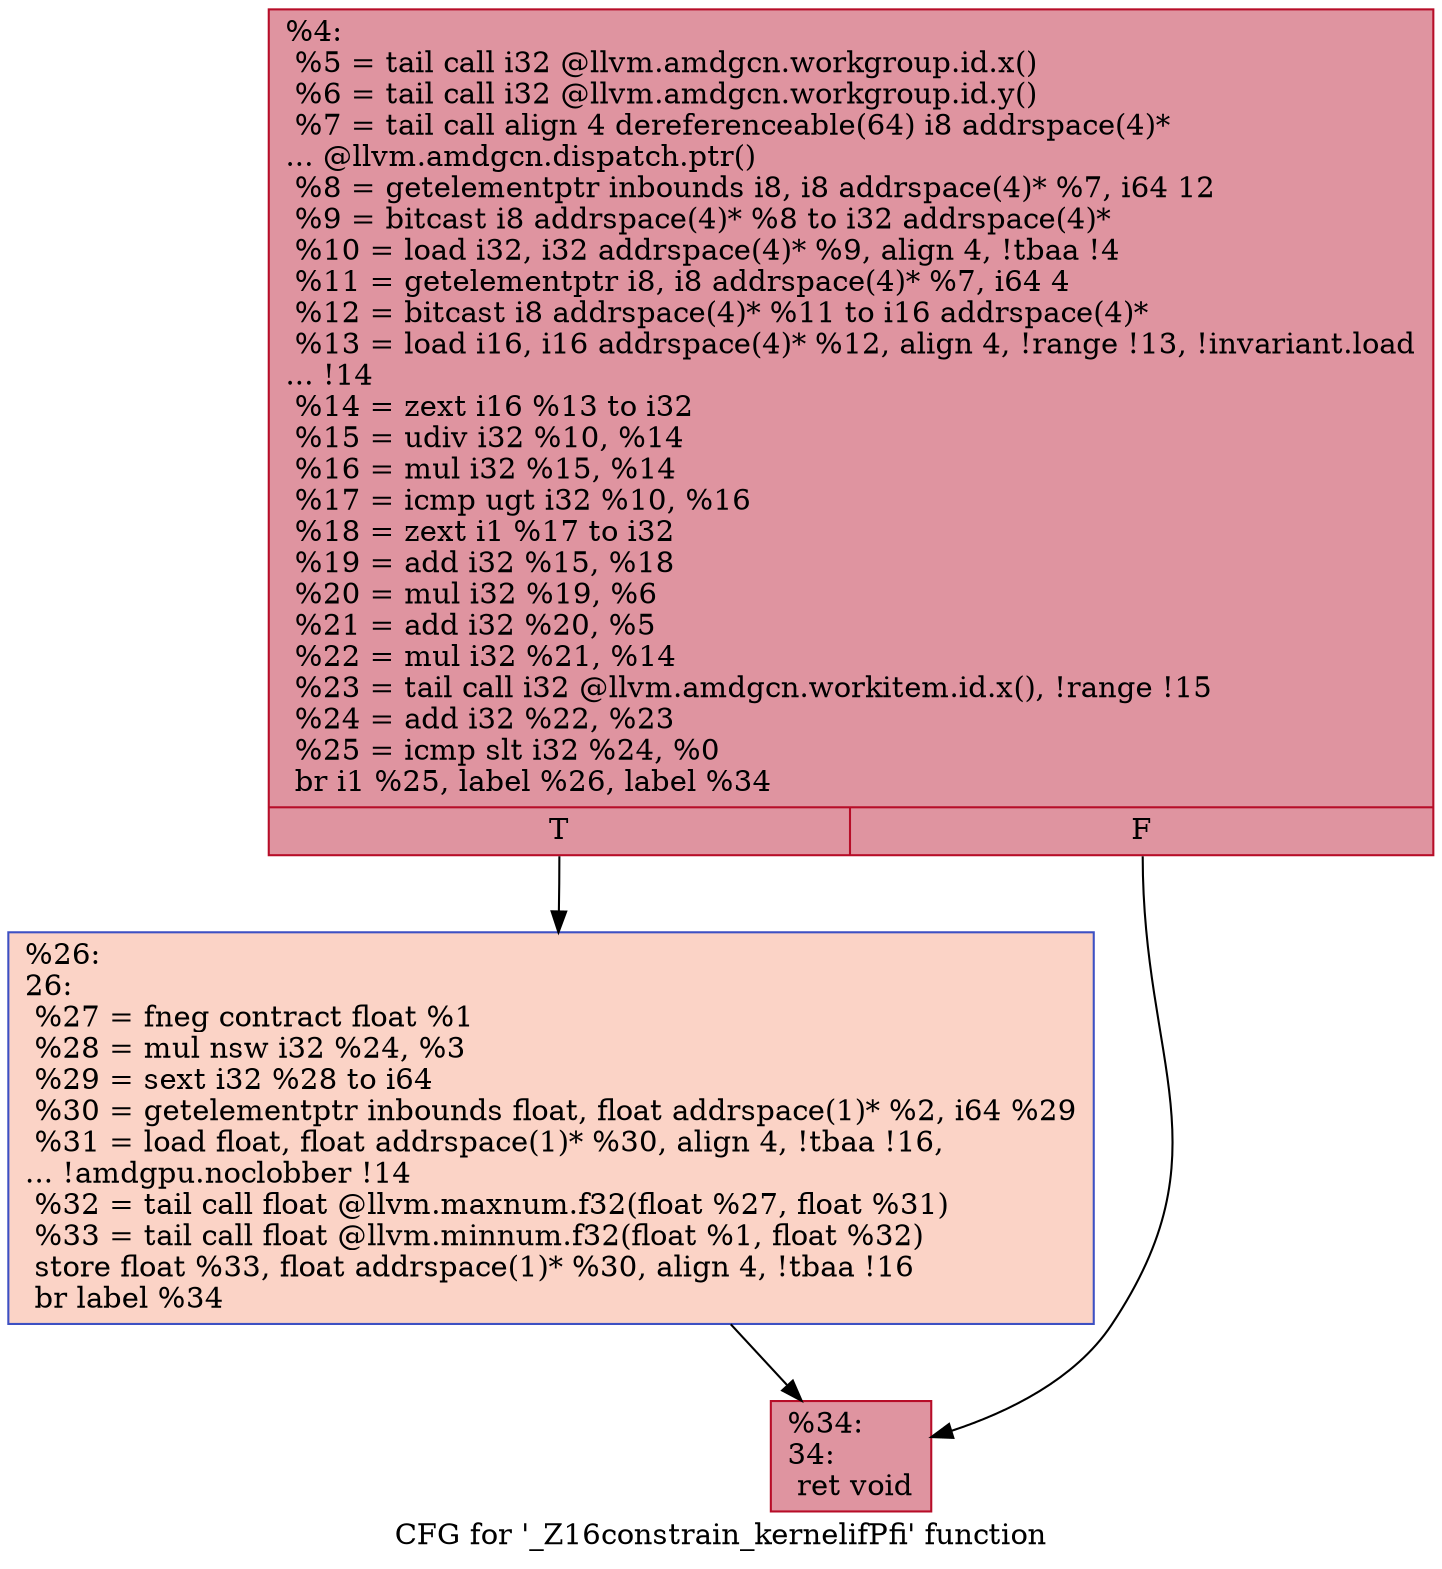 digraph "CFG for '_Z16constrain_kernelifPfi' function" {
	label="CFG for '_Z16constrain_kernelifPfi' function";

	Node0x5a7c5f0 [shape=record,color="#b70d28ff", style=filled, fillcolor="#b70d2870",label="{%4:\l  %5 = tail call i32 @llvm.amdgcn.workgroup.id.x()\l  %6 = tail call i32 @llvm.amdgcn.workgroup.id.y()\l  %7 = tail call align 4 dereferenceable(64) i8 addrspace(4)*\l... @llvm.amdgcn.dispatch.ptr()\l  %8 = getelementptr inbounds i8, i8 addrspace(4)* %7, i64 12\l  %9 = bitcast i8 addrspace(4)* %8 to i32 addrspace(4)*\l  %10 = load i32, i32 addrspace(4)* %9, align 4, !tbaa !4\l  %11 = getelementptr i8, i8 addrspace(4)* %7, i64 4\l  %12 = bitcast i8 addrspace(4)* %11 to i16 addrspace(4)*\l  %13 = load i16, i16 addrspace(4)* %12, align 4, !range !13, !invariant.load\l... !14\l  %14 = zext i16 %13 to i32\l  %15 = udiv i32 %10, %14\l  %16 = mul i32 %15, %14\l  %17 = icmp ugt i32 %10, %16\l  %18 = zext i1 %17 to i32\l  %19 = add i32 %15, %18\l  %20 = mul i32 %19, %6\l  %21 = add i32 %20, %5\l  %22 = mul i32 %21, %14\l  %23 = tail call i32 @llvm.amdgcn.workitem.id.x(), !range !15\l  %24 = add i32 %22, %23\l  %25 = icmp slt i32 %24, %0\l  br i1 %25, label %26, label %34\l|{<s0>T|<s1>F}}"];
	Node0x5a7c5f0:s0 -> Node0x5a7ee40;
	Node0x5a7c5f0:s1 -> Node0x5a7eed0;
	Node0x5a7ee40 [shape=record,color="#3d50c3ff", style=filled, fillcolor="#f59c7d70",label="{%26:\l26:                                               \l  %27 = fneg contract float %1\l  %28 = mul nsw i32 %24, %3\l  %29 = sext i32 %28 to i64\l  %30 = getelementptr inbounds float, float addrspace(1)* %2, i64 %29\l  %31 = load float, float addrspace(1)* %30, align 4, !tbaa !16,\l... !amdgpu.noclobber !14\l  %32 = tail call float @llvm.maxnum.f32(float %27, float %31)\l  %33 = tail call float @llvm.minnum.f32(float %1, float %32)\l  store float %33, float addrspace(1)* %30, align 4, !tbaa !16\l  br label %34\l}"];
	Node0x5a7ee40 -> Node0x5a7eed0;
	Node0x5a7eed0 [shape=record,color="#b70d28ff", style=filled, fillcolor="#b70d2870",label="{%34:\l34:                                               \l  ret void\l}"];
}

